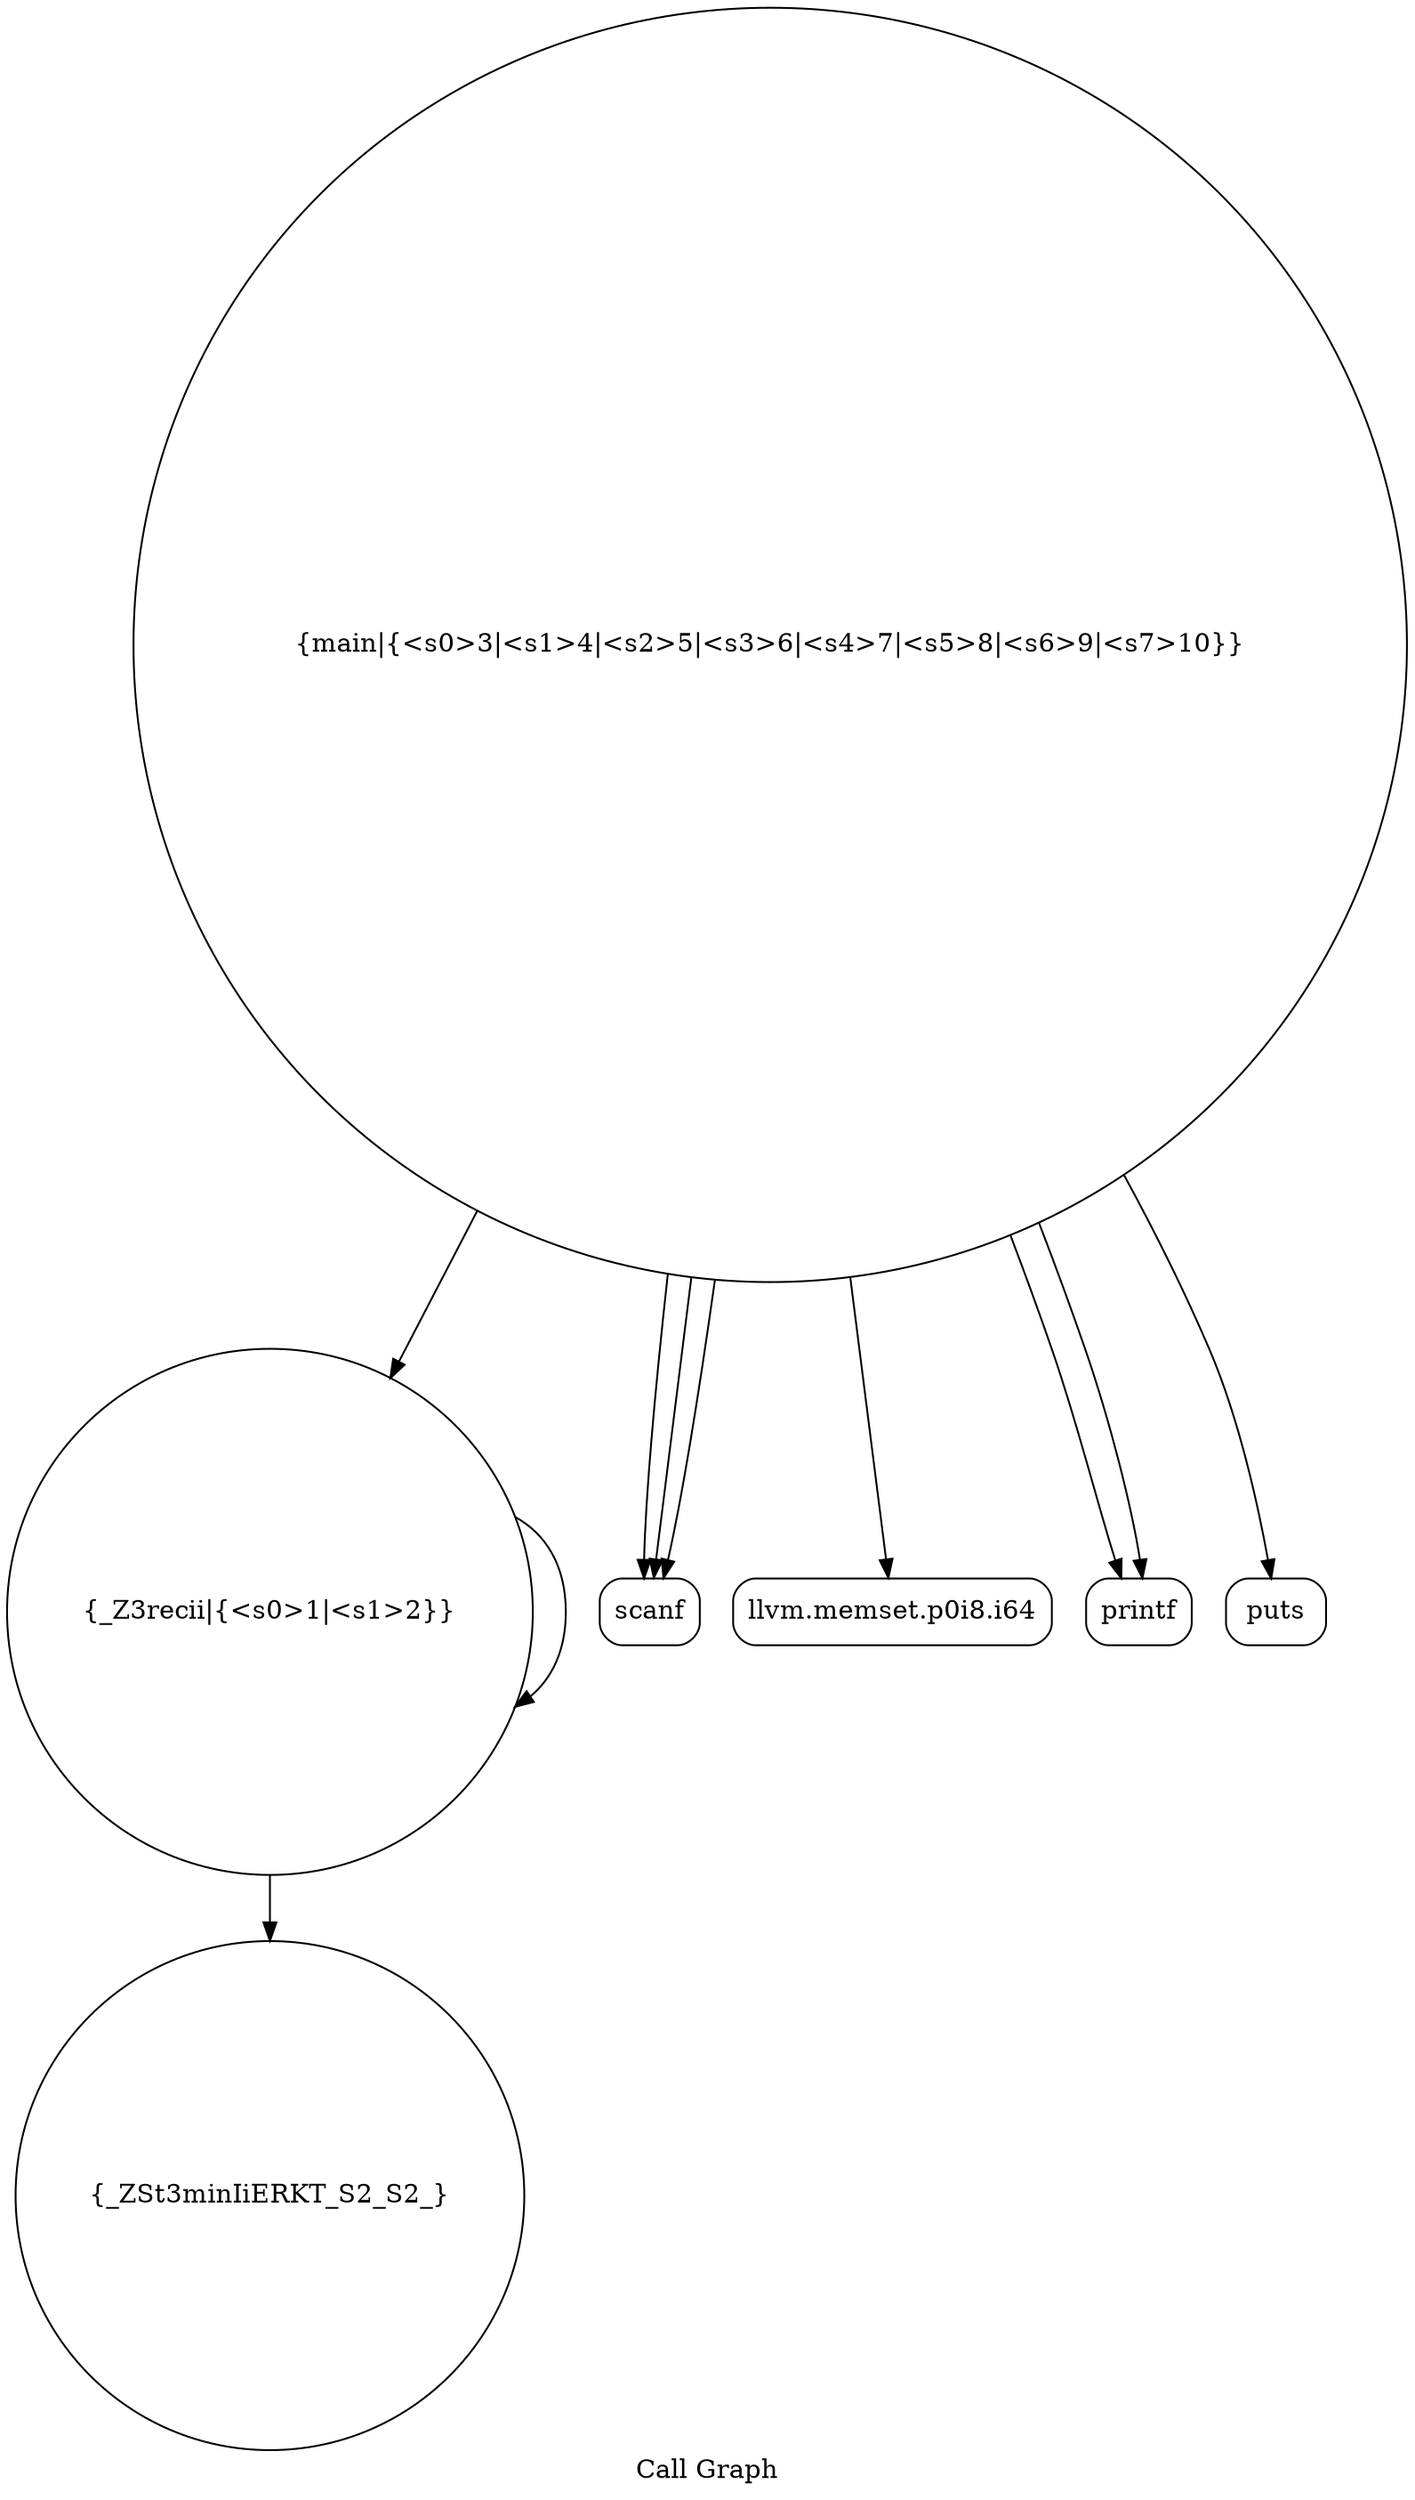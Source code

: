 digraph "Call Graph" {
	label="Call Graph";

	Node0x555fe27b7650 [shape=record,shape=circle,label="{_Z3recii|{<s0>1|<s1>2}}"];
	Node0x555fe27b7650:s0 -> Node0x555fe27b7ae0[color=black];
	Node0x555fe27b7650:s1 -> Node0x555fe27b7650[color=black];
	Node0x555fe27b7b60 [shape=record,shape=circle,label="{main|{<s0>3|<s1>4|<s2>5|<s3>6|<s4>7|<s5>8|<s6>9|<s7>10}}"];
	Node0x555fe27b7b60:s0 -> Node0x555fe27b7be0[color=black];
	Node0x555fe27b7b60:s1 -> Node0x555fe27b7be0[color=black];
	Node0x555fe27b7b60:s2 -> Node0x555fe27b7be0[color=black];
	Node0x555fe27b7b60:s3 -> Node0x555fe27b7c60[color=black];
	Node0x555fe27b7b60:s4 -> Node0x555fe27b7ce0[color=black];
	Node0x555fe27b7b60:s5 -> Node0x555fe27b7650[color=black];
	Node0x555fe27b7b60:s6 -> Node0x555fe27b7ce0[color=black];
	Node0x555fe27b7b60:s7 -> Node0x555fe27b7d60[color=black];
	Node0x555fe27b7c60 [shape=record,shape=Mrecord,label="{llvm.memset.p0i8.i64}"];
	Node0x555fe27b7d60 [shape=record,shape=Mrecord,label="{puts}"];
	Node0x555fe27b7ae0 [shape=record,shape=circle,label="{_ZSt3minIiERKT_S2_S2_}"];
	Node0x555fe27b7be0 [shape=record,shape=Mrecord,label="{scanf}"];
	Node0x555fe27b7ce0 [shape=record,shape=Mrecord,label="{printf}"];
}
